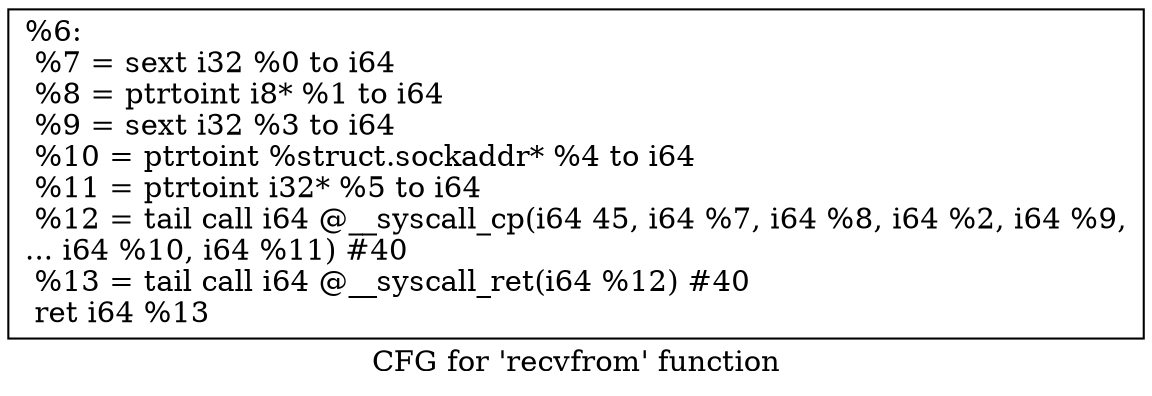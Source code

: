 digraph "CFG for 'recvfrom' function" {
	label="CFG for 'recvfrom' function";

	Node0x17889a0 [shape=record,label="{%6:\l  %7 = sext i32 %0 to i64\l  %8 = ptrtoint i8* %1 to i64\l  %9 = sext i32 %3 to i64\l  %10 = ptrtoint %struct.sockaddr* %4 to i64\l  %11 = ptrtoint i32* %5 to i64\l  %12 = tail call i64 @__syscall_cp(i64 45, i64 %7, i64 %8, i64 %2, i64 %9,\l... i64 %10, i64 %11) #40\l  %13 = tail call i64 @__syscall_ret(i64 %12) #40\l  ret i64 %13\l}"];
}
